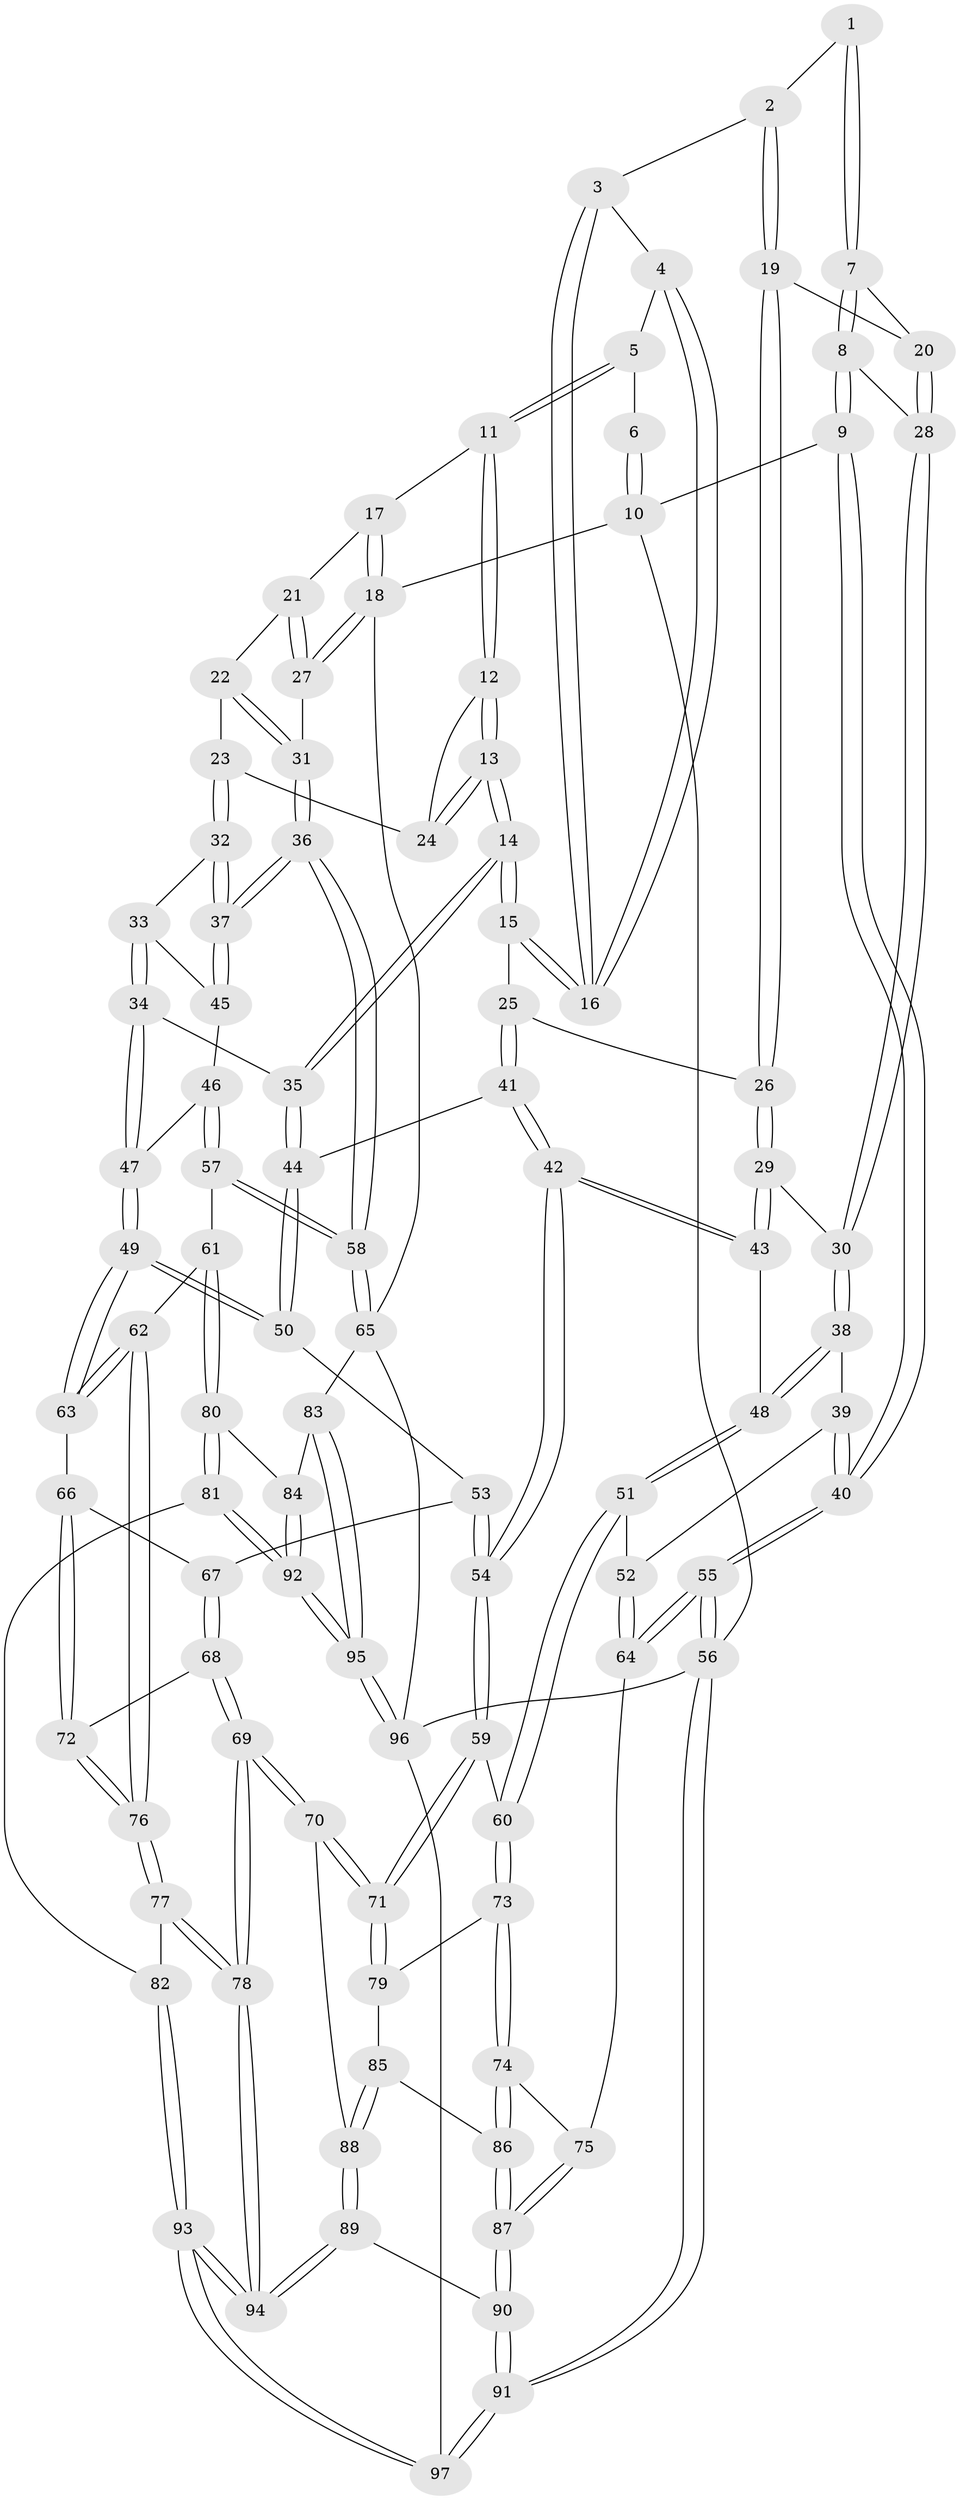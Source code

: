 // Generated by graph-tools (version 1.1) at 2025/00/03/09/25 05:00:04]
// undirected, 97 vertices, 239 edges
graph export_dot {
graph [start="1"]
  node [color=gray90,style=filled];
  1 [pos="+0.27842697883241363+0"];
  2 [pos="+0.41949675791709123+0.13918463767452835"];
  3 [pos="+0.432856653413118+0.14291565373857426"];
  4 [pos="+0.5378790194241642+0.050629008268323596"];
  5 [pos="+0.6297455346053484+0"];
  6 [pos="+0.27344445318636174+0"];
  7 [pos="+0.27488926782523526+0.04268885222212632"];
  8 [pos="+0.2210498170820799+0.22449194168457073"];
  9 [pos="+0+0.11766153167563002"];
  10 [pos="+0+0"];
  11 [pos="+0.6464180657630739+0"];
  12 [pos="+0.6546162794946008+0"];
  13 [pos="+0.5975846552184501+0.27523031233751494"];
  14 [pos="+0.592716648351347+0.28477613504157806"];
  15 [pos="+0.49155014340292763+0.2616237863566872"];
  16 [pos="+0.4889019879726088+0.23766148916013036"];
  17 [pos="+0.7010692379663299+0"];
  18 [pos="+1+0"];
  19 [pos="+0.36722753205829267+0.1820025826778564"];
  20 [pos="+0.36577904175702586+0.18137784005038218"];
  21 [pos="+0.8426912196223083+0.14851468085591735"];
  22 [pos="+0.829991395306568+0.18465263190437578"];
  23 [pos="+0.7891540616822794+0.22313429835555698"];
  24 [pos="+0.7485850442830305+0.19548772835948394"];
  25 [pos="+0.43947925878633554+0.28441529837740004"];
  26 [pos="+0.42730798574998596+0.2824730318179637"];
  27 [pos="+1+0.07423527458494973"];
  28 [pos="+0.23445729731958667+0.2473418491592426"];
  29 [pos="+0.2855979148012056+0.32050146809548824"];
  30 [pos="+0.24985487832884698+0.2988550309360206"];
  31 [pos="+1+0.3247328383681746"];
  32 [pos="+0.7907116800070483+0.23441606160959552"];
  33 [pos="+0.7446942945147911+0.33715736620154374"];
  34 [pos="+0.6637349577924503+0.34831344493197136"];
  35 [pos="+0.6022362913361851+0.30138609419897094"];
  36 [pos="+1+0.3901926352334527"];
  37 [pos="+1+0.36501523876704245"];
  38 [pos="+0.15016387540576762+0.3709463068659884"];
  39 [pos="+0.03403399153666851+0.38134471288669514"];
  40 [pos="+0+0.3061103805502562"];
  41 [pos="+0.4436673826047528+0.4455381397451446"];
  42 [pos="+0.3542921408273911+0.4920446698398965"];
  43 [pos="+0.3221093674773691+0.46912375078306573"];
  44 [pos="+0.5047813629942004+0.4588711177111838"];
  45 [pos="+0.7452016478638598+0.33750367882727206"];
  46 [pos="+0.8167079408650835+0.48268947283181"];
  47 [pos="+0.6604385019369864+0.48929161468329707"];
  48 [pos="+0.21525213222490147+0.49176882699461144"];
  49 [pos="+0.6317145718884463+0.5289828685257444"];
  50 [pos="+0.5065788152016845+0.46080504830551816"];
  51 [pos="+0.162786777578784+0.5492951169280952"];
  52 [pos="+0.1307811027169792+0.5389893617117164"];
  53 [pos="+0.48376725448533775+0.5800127626389178"];
  54 [pos="+0.36227162229928417+0.5651524978858115"];
  55 [pos="+0+0.6394206295589758"];
  56 [pos="+0+1"];
  57 [pos="+0.8457754261915809+0.49678912676414305"];
  58 [pos="+1+0.5280904426441442"];
  59 [pos="+0.35015925117722757+0.6037084743253729"];
  60 [pos="+0.17806695119463836+0.5921705043376738"];
  61 [pos="+0.6991948493471922+0.6359697769525018"];
  62 [pos="+0.6664347608178921+0.6235199604063487"];
  63 [pos="+0.6318045523639128+0.5434354222961322"];
  64 [pos="+0+0.6455110553843015"];
  65 [pos="+1+0.6450057442553006"];
  66 [pos="+0.5401163693917638+0.58324265850787"];
  67 [pos="+0.49346250036223754+0.5880909282634571"];
  68 [pos="+0.4886736726272829+0.6455952506907782"];
  69 [pos="+0.39311614757200664+0.7830340965173008"];
  70 [pos="+0.37360832582077264+0.7703769663765533"];
  71 [pos="+0.36243877406133523+0.7507734532646131"];
  72 [pos="+0.5396888648013007+0.64778566486085"];
  73 [pos="+0.17056724318984087+0.641431630461694"];
  74 [pos="+0.07441180780774889+0.6916604674470065"];
  75 [pos="+0.02531965960918646+0.6893877267648569"];
  76 [pos="+0.6034942063871915+0.6912872437844887"];
  77 [pos="+0.57808664466831+0.7464218928886965"];
  78 [pos="+0.40866404460497385+0.7997455366632485"];
  79 [pos="+0.21568531630785961+0.6964066515830477"];
  80 [pos="+0.8140852654633723+0.7348151156492978"];
  81 [pos="+0.682107467659044+0.8346694174593291"];
  82 [pos="+0.6764405704312249+0.8342473216320947"];
  83 [pos="+1+0.6593293728520694"];
  84 [pos="+0.8629735809443931+0.7384669627305388"];
  85 [pos="+0.16179264654224182+0.7580864368046047"];
  86 [pos="+0.13629556276870378+0.7637217142011653"];
  87 [pos="+0.09793415961149184+0.8743457291956342"];
  88 [pos="+0.23953367426292804+0.8330608558082515"];
  89 [pos="+0.1453251272823339+0.9217055454663285"];
  90 [pos="+0.09450244197535199+0.9495227211929423"];
  91 [pos="+0+1"];
  92 [pos="+0.8035389409688395+1"];
  93 [pos="+0.46634867332162605+1"];
  94 [pos="+0.44209453666005066+0.9595171333029024"];
  95 [pos="+0.8080126165199656+1"];
  96 [pos="+0.8092702543503272+1"];
  97 [pos="+0.4746665430365228+1"];
  1 -- 2;
  1 -- 7;
  1 -- 7;
  2 -- 3;
  2 -- 19;
  2 -- 19;
  3 -- 4;
  3 -- 16;
  3 -- 16;
  4 -- 5;
  4 -- 16;
  4 -- 16;
  5 -- 6;
  5 -- 11;
  5 -- 11;
  6 -- 10;
  6 -- 10;
  7 -- 8;
  7 -- 8;
  7 -- 20;
  8 -- 9;
  8 -- 9;
  8 -- 28;
  9 -- 10;
  9 -- 40;
  9 -- 40;
  10 -- 18;
  10 -- 56;
  11 -- 12;
  11 -- 12;
  11 -- 17;
  12 -- 13;
  12 -- 13;
  12 -- 24;
  13 -- 14;
  13 -- 14;
  13 -- 24;
  13 -- 24;
  14 -- 15;
  14 -- 15;
  14 -- 35;
  14 -- 35;
  15 -- 16;
  15 -- 16;
  15 -- 25;
  17 -- 18;
  17 -- 18;
  17 -- 21;
  18 -- 27;
  18 -- 27;
  18 -- 65;
  19 -- 20;
  19 -- 26;
  19 -- 26;
  20 -- 28;
  20 -- 28;
  21 -- 22;
  21 -- 27;
  21 -- 27;
  22 -- 23;
  22 -- 31;
  22 -- 31;
  23 -- 24;
  23 -- 32;
  23 -- 32;
  25 -- 26;
  25 -- 41;
  25 -- 41;
  26 -- 29;
  26 -- 29;
  27 -- 31;
  28 -- 30;
  28 -- 30;
  29 -- 30;
  29 -- 43;
  29 -- 43;
  30 -- 38;
  30 -- 38;
  31 -- 36;
  31 -- 36;
  32 -- 33;
  32 -- 37;
  32 -- 37;
  33 -- 34;
  33 -- 34;
  33 -- 45;
  34 -- 35;
  34 -- 47;
  34 -- 47;
  35 -- 44;
  35 -- 44;
  36 -- 37;
  36 -- 37;
  36 -- 58;
  36 -- 58;
  37 -- 45;
  37 -- 45;
  38 -- 39;
  38 -- 48;
  38 -- 48;
  39 -- 40;
  39 -- 40;
  39 -- 52;
  40 -- 55;
  40 -- 55;
  41 -- 42;
  41 -- 42;
  41 -- 44;
  42 -- 43;
  42 -- 43;
  42 -- 54;
  42 -- 54;
  43 -- 48;
  44 -- 50;
  44 -- 50;
  45 -- 46;
  46 -- 47;
  46 -- 57;
  46 -- 57;
  47 -- 49;
  47 -- 49;
  48 -- 51;
  48 -- 51;
  49 -- 50;
  49 -- 50;
  49 -- 63;
  49 -- 63;
  50 -- 53;
  51 -- 52;
  51 -- 60;
  51 -- 60;
  52 -- 64;
  52 -- 64;
  53 -- 54;
  53 -- 54;
  53 -- 67;
  54 -- 59;
  54 -- 59;
  55 -- 56;
  55 -- 56;
  55 -- 64;
  55 -- 64;
  56 -- 91;
  56 -- 91;
  56 -- 96;
  57 -- 58;
  57 -- 58;
  57 -- 61;
  58 -- 65;
  58 -- 65;
  59 -- 60;
  59 -- 71;
  59 -- 71;
  60 -- 73;
  60 -- 73;
  61 -- 62;
  61 -- 80;
  61 -- 80;
  62 -- 63;
  62 -- 63;
  62 -- 76;
  62 -- 76;
  63 -- 66;
  64 -- 75;
  65 -- 83;
  65 -- 96;
  66 -- 67;
  66 -- 72;
  66 -- 72;
  67 -- 68;
  67 -- 68;
  68 -- 69;
  68 -- 69;
  68 -- 72;
  69 -- 70;
  69 -- 70;
  69 -- 78;
  69 -- 78;
  70 -- 71;
  70 -- 71;
  70 -- 88;
  71 -- 79;
  71 -- 79;
  72 -- 76;
  72 -- 76;
  73 -- 74;
  73 -- 74;
  73 -- 79;
  74 -- 75;
  74 -- 86;
  74 -- 86;
  75 -- 87;
  75 -- 87;
  76 -- 77;
  76 -- 77;
  77 -- 78;
  77 -- 78;
  77 -- 82;
  78 -- 94;
  78 -- 94;
  79 -- 85;
  80 -- 81;
  80 -- 81;
  80 -- 84;
  81 -- 82;
  81 -- 92;
  81 -- 92;
  82 -- 93;
  82 -- 93;
  83 -- 84;
  83 -- 95;
  83 -- 95;
  84 -- 92;
  84 -- 92;
  85 -- 86;
  85 -- 88;
  85 -- 88;
  86 -- 87;
  86 -- 87;
  87 -- 90;
  87 -- 90;
  88 -- 89;
  88 -- 89;
  89 -- 90;
  89 -- 94;
  89 -- 94;
  90 -- 91;
  90 -- 91;
  91 -- 97;
  91 -- 97;
  92 -- 95;
  92 -- 95;
  93 -- 94;
  93 -- 94;
  93 -- 97;
  93 -- 97;
  95 -- 96;
  95 -- 96;
  96 -- 97;
}
